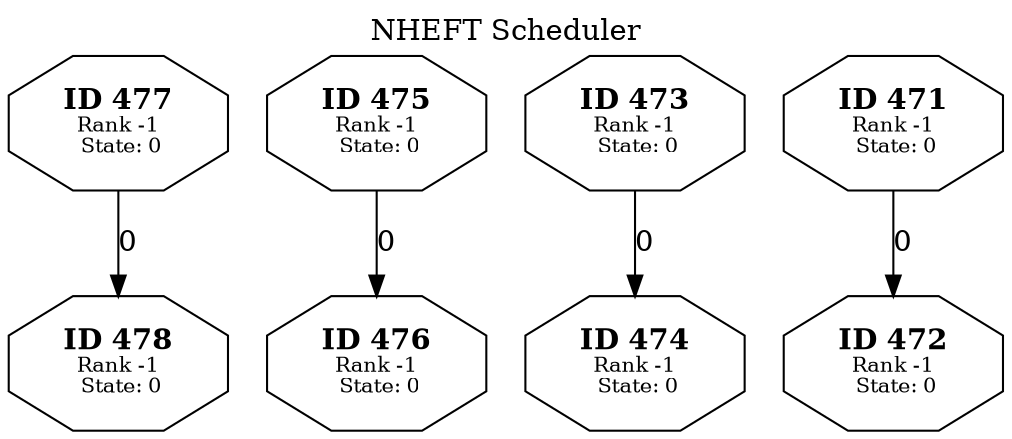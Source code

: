 // Generated in NHEFTScheduler
digraph TargetTaskGraph {
  labelloc="t";
  label="NHEFT Scheduler";
  V478 [label=<<B>ID 478</B><BR /><FONT POINT-SIZE="10">Rank -1<BR /> State: 0</FONT>> shape=octagon];
  V477 [label=<<B>ID 477</B><BR /><FONT POINT-SIZE="10">Rank -1<BR /> State: 0</FONT>> shape=octagon];
  V477 -> V478 [color="black" label=<0>];
  V476 [label=<<B>ID 476</B><BR /><FONT POINT-SIZE="10">Rank -1<BR /> State: 0</FONT>> shape=octagon];
  V475 [label=<<B>ID 475</B><BR /><FONT POINT-SIZE="10">Rank -1<BR /> State: 0</FONT>> shape=octagon];
  V475 -> V476 [color="black" label=<0>];
  V474 [label=<<B>ID 474</B><BR /><FONT POINT-SIZE="10">Rank -1<BR /> State: 0</FONT>> shape=octagon];
  V473 [label=<<B>ID 473</B><BR /><FONT POINT-SIZE="10">Rank -1<BR /> State: 0</FONT>> shape=octagon];
  V473 -> V474 [color="black" label=<0>];
  V472 [label=<<B>ID 472</B><BR /><FONT POINT-SIZE="10">Rank -1<BR /> State: 0</FONT>> shape=octagon];
  V471 [label=<<B>ID 471</B><BR /><FONT POINT-SIZE="10">Rank -1<BR /> State: 0</FONT>> shape=octagon];
  V471 -> V472 [color="black" label=<0>];
}
